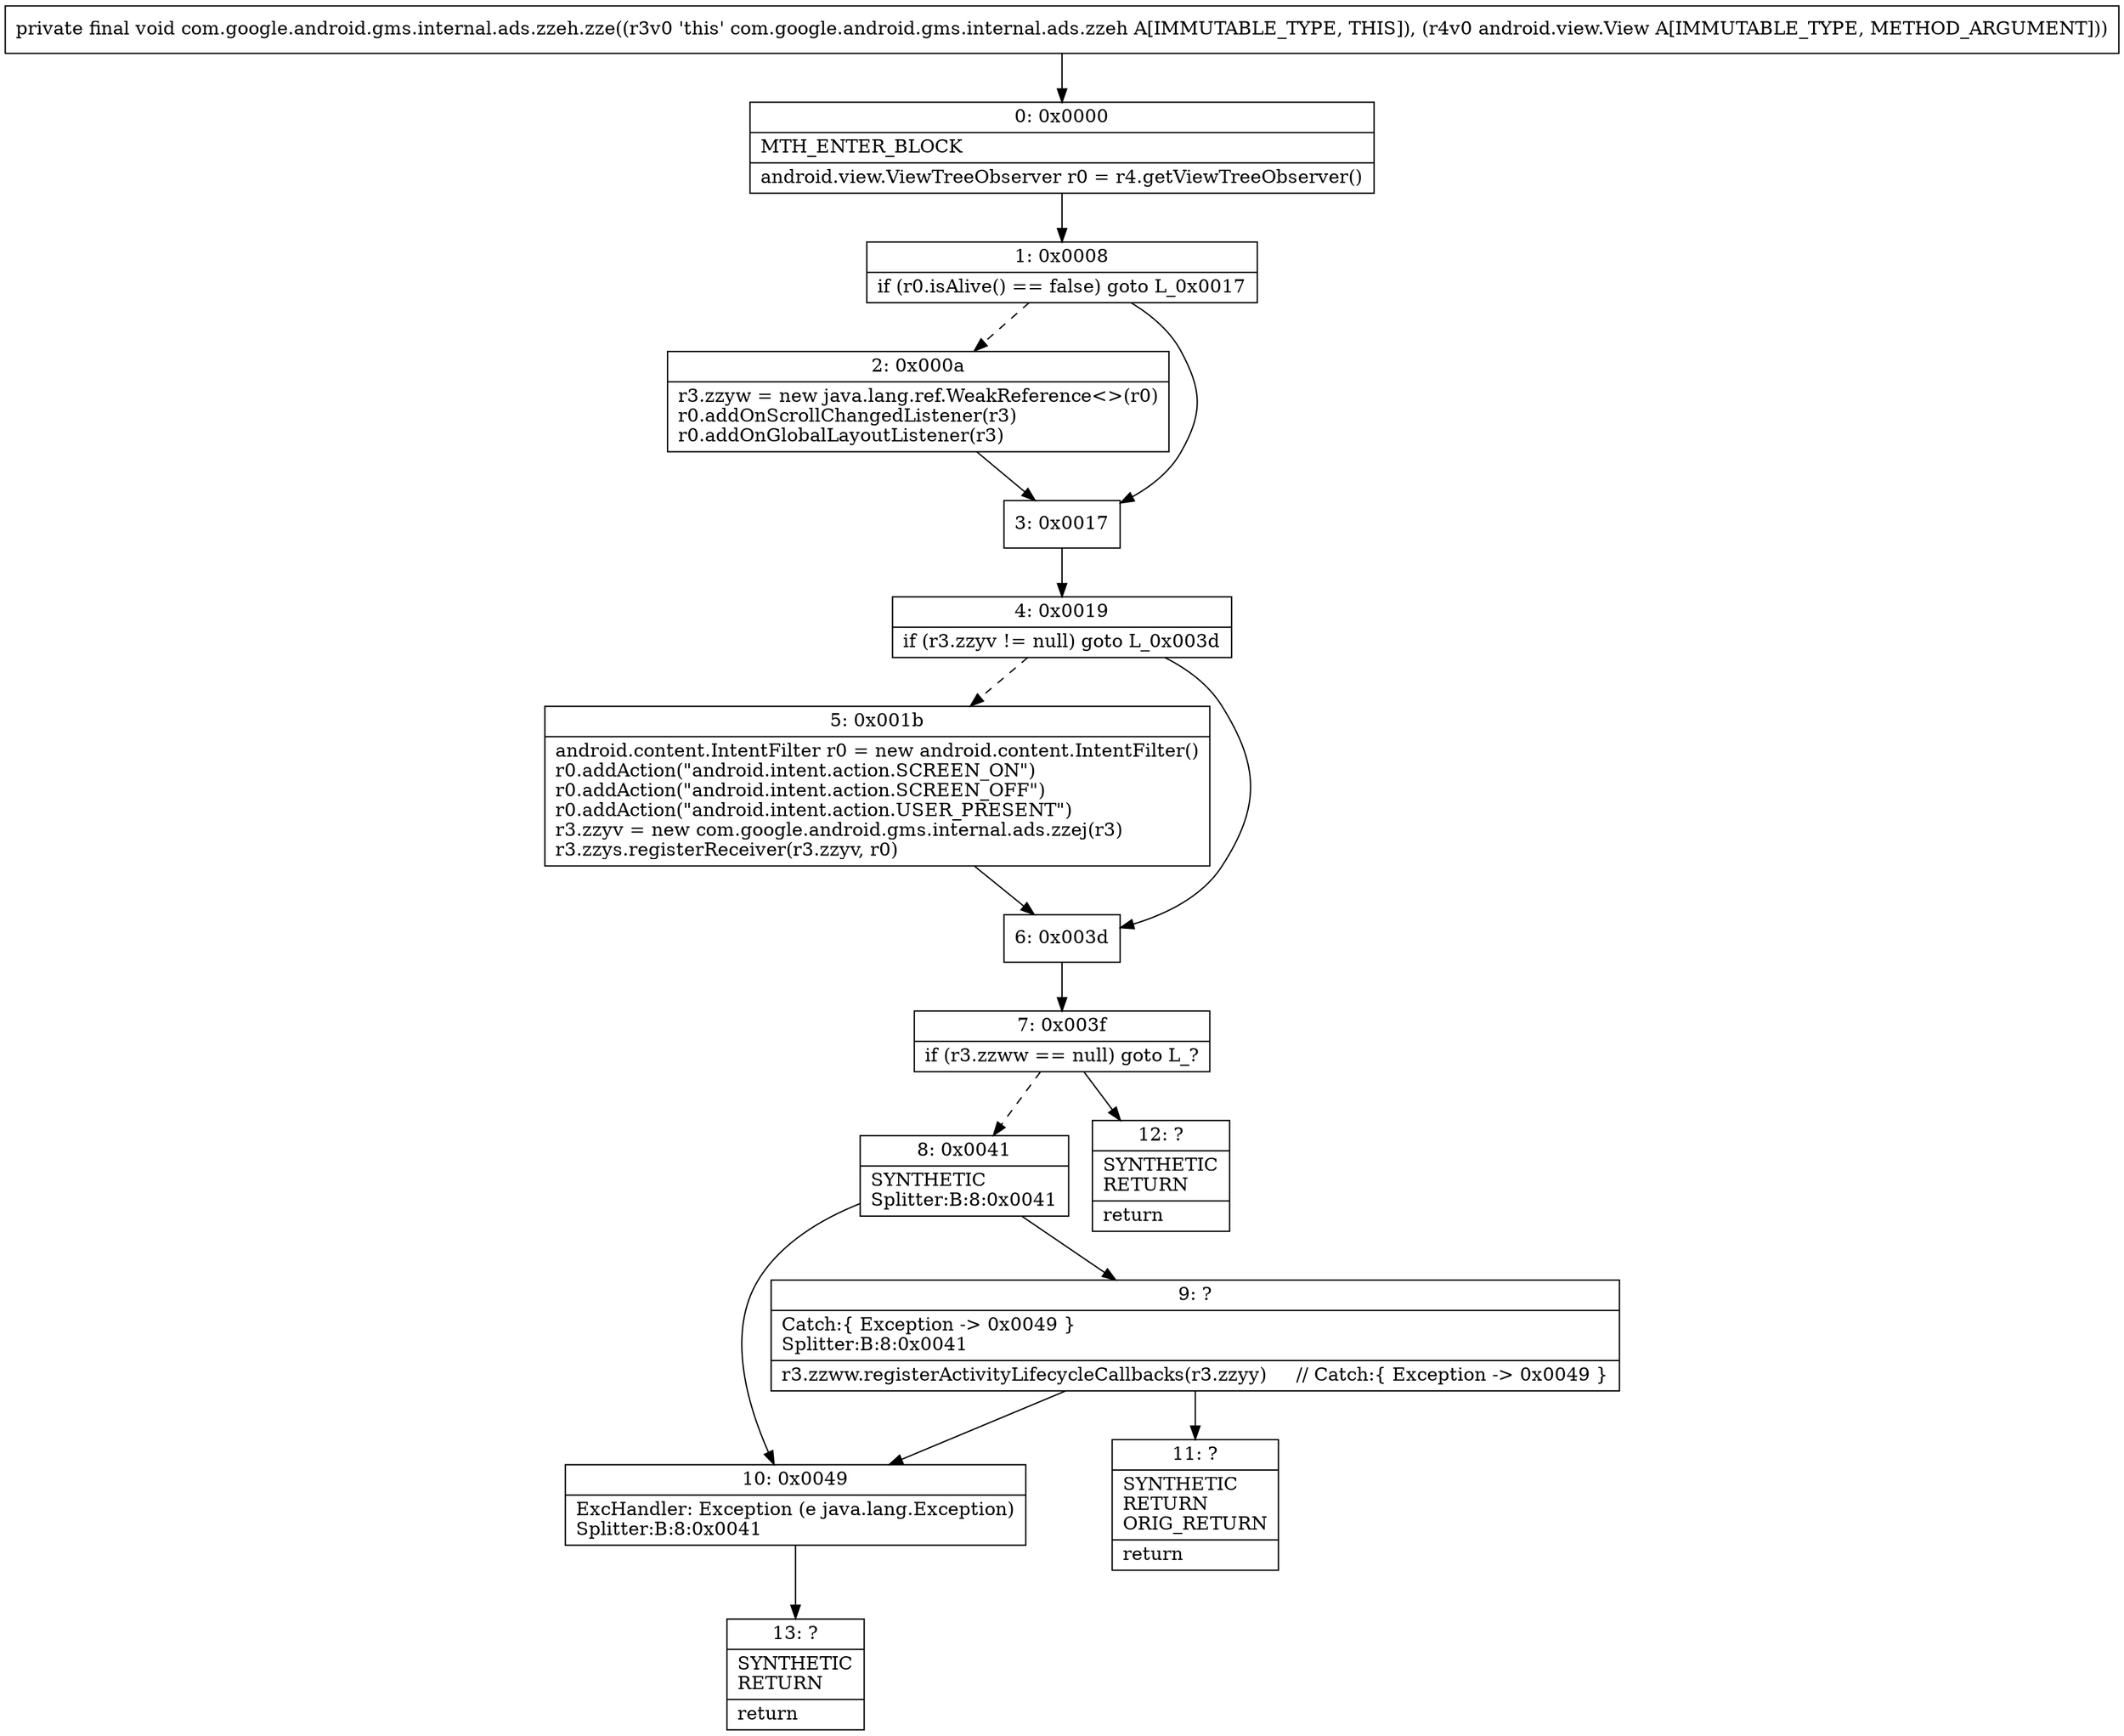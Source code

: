 digraph "CFG forcom.google.android.gms.internal.ads.zzeh.zze(Landroid\/view\/View;)V" {
Node_0 [shape=record,label="{0\:\ 0x0000|MTH_ENTER_BLOCK\l|android.view.ViewTreeObserver r0 = r4.getViewTreeObserver()\l}"];
Node_1 [shape=record,label="{1\:\ 0x0008|if (r0.isAlive() == false) goto L_0x0017\l}"];
Node_2 [shape=record,label="{2\:\ 0x000a|r3.zzyw = new java.lang.ref.WeakReference\<\>(r0)\lr0.addOnScrollChangedListener(r3)\lr0.addOnGlobalLayoutListener(r3)\l}"];
Node_3 [shape=record,label="{3\:\ 0x0017}"];
Node_4 [shape=record,label="{4\:\ 0x0019|if (r3.zzyv != null) goto L_0x003d\l}"];
Node_5 [shape=record,label="{5\:\ 0x001b|android.content.IntentFilter r0 = new android.content.IntentFilter()\lr0.addAction(\"android.intent.action.SCREEN_ON\")\lr0.addAction(\"android.intent.action.SCREEN_OFF\")\lr0.addAction(\"android.intent.action.USER_PRESENT\")\lr3.zzyv = new com.google.android.gms.internal.ads.zzej(r3)\lr3.zzys.registerReceiver(r3.zzyv, r0)\l}"];
Node_6 [shape=record,label="{6\:\ 0x003d}"];
Node_7 [shape=record,label="{7\:\ 0x003f|if (r3.zzww == null) goto L_?\l}"];
Node_8 [shape=record,label="{8\:\ 0x0041|SYNTHETIC\lSplitter:B:8:0x0041\l}"];
Node_9 [shape=record,label="{9\:\ ?|Catch:\{ Exception \-\> 0x0049 \}\lSplitter:B:8:0x0041\l|r3.zzww.registerActivityLifecycleCallbacks(r3.zzyy)     \/\/ Catch:\{ Exception \-\> 0x0049 \}\l}"];
Node_10 [shape=record,label="{10\:\ 0x0049|ExcHandler: Exception (e java.lang.Exception)\lSplitter:B:8:0x0041\l}"];
Node_11 [shape=record,label="{11\:\ ?|SYNTHETIC\lRETURN\lORIG_RETURN\l|return\l}"];
Node_12 [shape=record,label="{12\:\ ?|SYNTHETIC\lRETURN\l|return\l}"];
Node_13 [shape=record,label="{13\:\ ?|SYNTHETIC\lRETURN\l|return\l}"];
MethodNode[shape=record,label="{private final void com.google.android.gms.internal.ads.zzeh.zze((r3v0 'this' com.google.android.gms.internal.ads.zzeh A[IMMUTABLE_TYPE, THIS]), (r4v0 android.view.View A[IMMUTABLE_TYPE, METHOD_ARGUMENT])) }"];
MethodNode -> Node_0;
Node_0 -> Node_1;
Node_1 -> Node_2[style=dashed];
Node_1 -> Node_3;
Node_2 -> Node_3;
Node_3 -> Node_4;
Node_4 -> Node_5[style=dashed];
Node_4 -> Node_6;
Node_5 -> Node_6;
Node_6 -> Node_7;
Node_7 -> Node_8[style=dashed];
Node_7 -> Node_12;
Node_8 -> Node_9;
Node_8 -> Node_10;
Node_9 -> Node_10;
Node_9 -> Node_11;
Node_10 -> Node_13;
}

